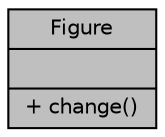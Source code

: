 digraph "Figure"
{
 // INTERACTIVE_SVG=YES
 // LATEX_PDF_SIZE
  edge [fontname="Helvetica",fontsize="10",labelfontname="Helvetica",labelfontsize="10"];
  node [fontname="Helvetica",fontsize="10",shape=record];
  Node1 [label="{Figure\n||+ change()\l}",height=0.2,width=0.4,color="black", fillcolor="grey75", style="filled", fontcolor="black",tooltip=" "];
}
